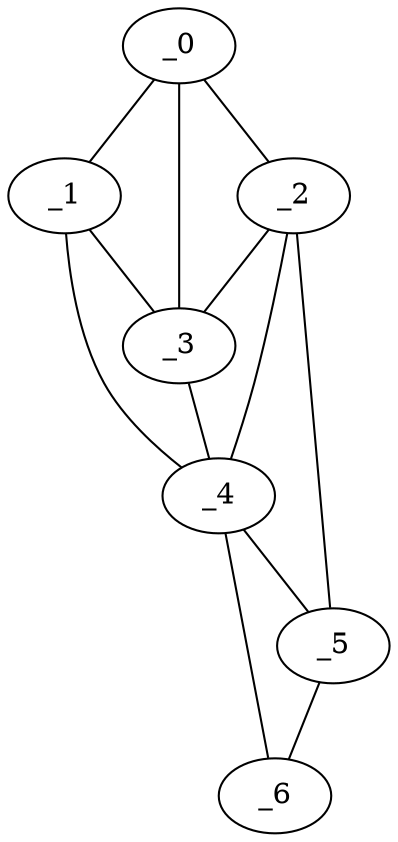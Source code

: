 graph "obj56__65.gxl" {
	_0	 [x=25,
		y=69];
	_1	 [x=37,
		y=33];
	_0 -- _1	 [valence=1];
	_2	 [x=40,
		y=71];
	_0 -- _2	 [valence=1];
	_3	 [x=46,
		y=37];
	_0 -- _3	 [valence=2];
	_1 -- _3	 [valence=2];
	_4	 [x=97,
		y=35];
	_1 -- _4	 [valence=1];
	_2 -- _3	 [valence=2];
	_2 -- _4	 [valence=1];
	_5	 [x=123,
		y=72];
	_2 -- _5	 [valence=1];
	_3 -- _4	 [valence=2];
	_4 -- _5	 [valence=1];
	_6	 [x=125,
		y=67];
	_4 -- _6	 [valence=1];
	_5 -- _6	 [valence=1];
}
